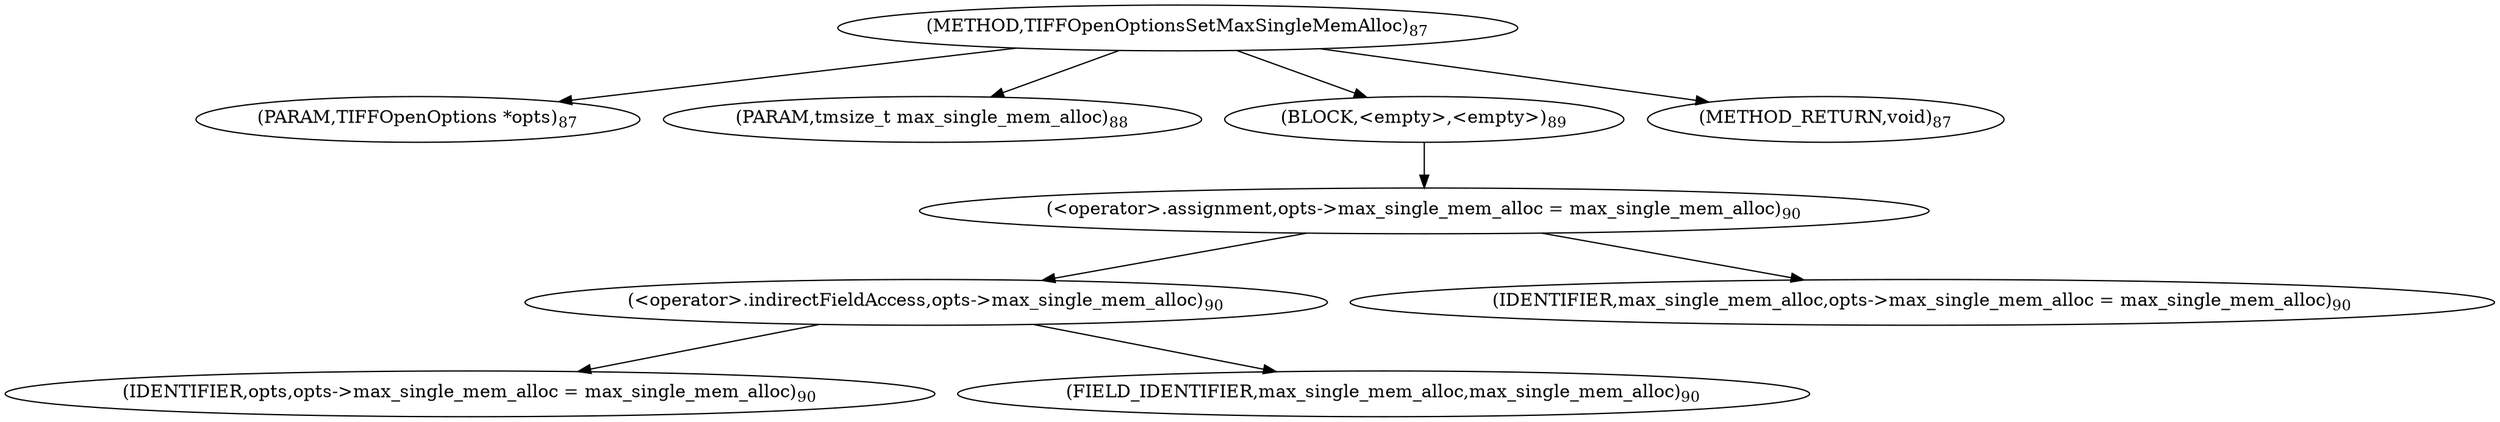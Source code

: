 digraph "TIFFOpenOptionsSetMaxSingleMemAlloc" {  
"127" [label = <(METHOD,TIFFOpenOptionsSetMaxSingleMemAlloc)<SUB>87</SUB>> ]
"128" [label = <(PARAM,TIFFOpenOptions *opts)<SUB>87</SUB>> ]
"129" [label = <(PARAM,tmsize_t max_single_mem_alloc)<SUB>88</SUB>> ]
"130" [label = <(BLOCK,&lt;empty&gt;,&lt;empty&gt;)<SUB>89</SUB>> ]
"131" [label = <(&lt;operator&gt;.assignment,opts-&gt;max_single_mem_alloc = max_single_mem_alloc)<SUB>90</SUB>> ]
"132" [label = <(&lt;operator&gt;.indirectFieldAccess,opts-&gt;max_single_mem_alloc)<SUB>90</SUB>> ]
"133" [label = <(IDENTIFIER,opts,opts-&gt;max_single_mem_alloc = max_single_mem_alloc)<SUB>90</SUB>> ]
"134" [label = <(FIELD_IDENTIFIER,max_single_mem_alloc,max_single_mem_alloc)<SUB>90</SUB>> ]
"135" [label = <(IDENTIFIER,max_single_mem_alloc,opts-&gt;max_single_mem_alloc = max_single_mem_alloc)<SUB>90</SUB>> ]
"136" [label = <(METHOD_RETURN,void)<SUB>87</SUB>> ]
  "127" -> "128" 
  "127" -> "129" 
  "127" -> "130" 
  "127" -> "136" 
  "130" -> "131" 
  "131" -> "132" 
  "131" -> "135" 
  "132" -> "133" 
  "132" -> "134" 
}

